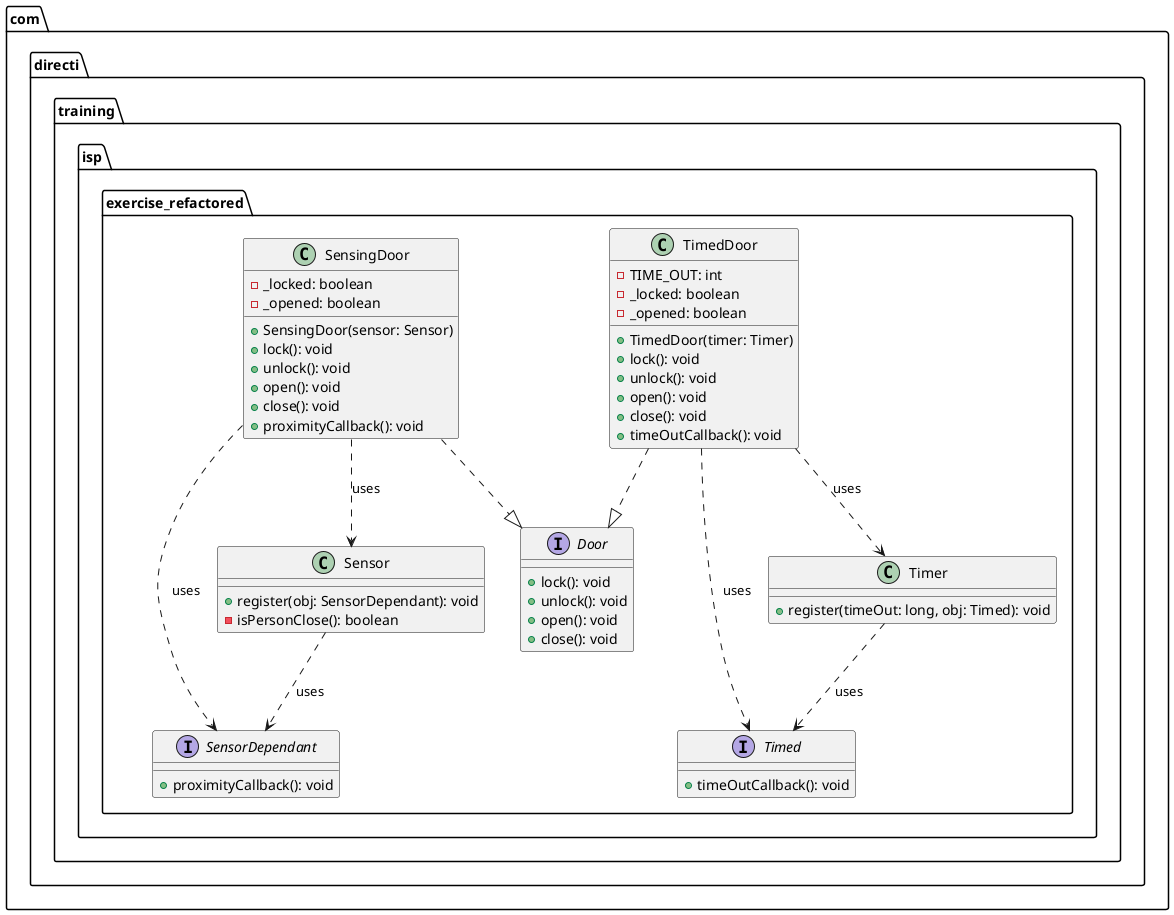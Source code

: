 @startuml Interface Segregation Principal

package com.directi.training.isp.exercise_refactored {
    interface Timed {
        + timeOutCallback(): void
    }

    interface SensorDependant {
        + proximityCallback(): void
    }

    interface Door {
        + lock(): void
        + unlock(): void
        + open(): void
        + close(): void
    }

    class Timer {
        + register(timeOut: long, obj: Timed): void
    }

    class TimedDoor {
        - TIME_OUT: int
        - _locked: boolean
        - _opened: boolean
        + TimedDoor(timer: Timer)
        + lock(): void
        + unlock(): void
        + open(): void
        + close(): void
        + timeOutCallback(): void
    }

    class Sensor {
        + register(obj: SensorDependant): void
        - isPersonClose(): boolean
    }

    class SensingDoor {
        - _locked: boolean
        - _opened: boolean
        + SensingDoor(sensor: Sensor)
        + lock(): void
        + unlock(): void
        + open(): void
        + close(): void
        + proximityCallback(): void
    }

    Timer ..> Timed : uses
    TimedDoor ..> Timer : uses
    TimedDoor ..|> Door
    TimedDoor ..> Timed : uses
    Sensor ..> SensorDependant : uses
    SensingDoor ..|> Door
    SensingDoor ..> SensorDependant : uses
    SensingDoor ..> Sensor : uses
}

@enduml
